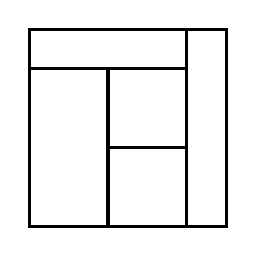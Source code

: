 \begin{tikzpicture}[very thick, scale=.5]
    \draw (0,4) rectangle (4,5);
    \draw (0,0) rectangle (2,4);
    \draw (2,2) rectangle (4,4);
    \draw (2,0) rectangle (4,2);
    \draw (4,0) rectangle (5,5);
\end{tikzpicture}
